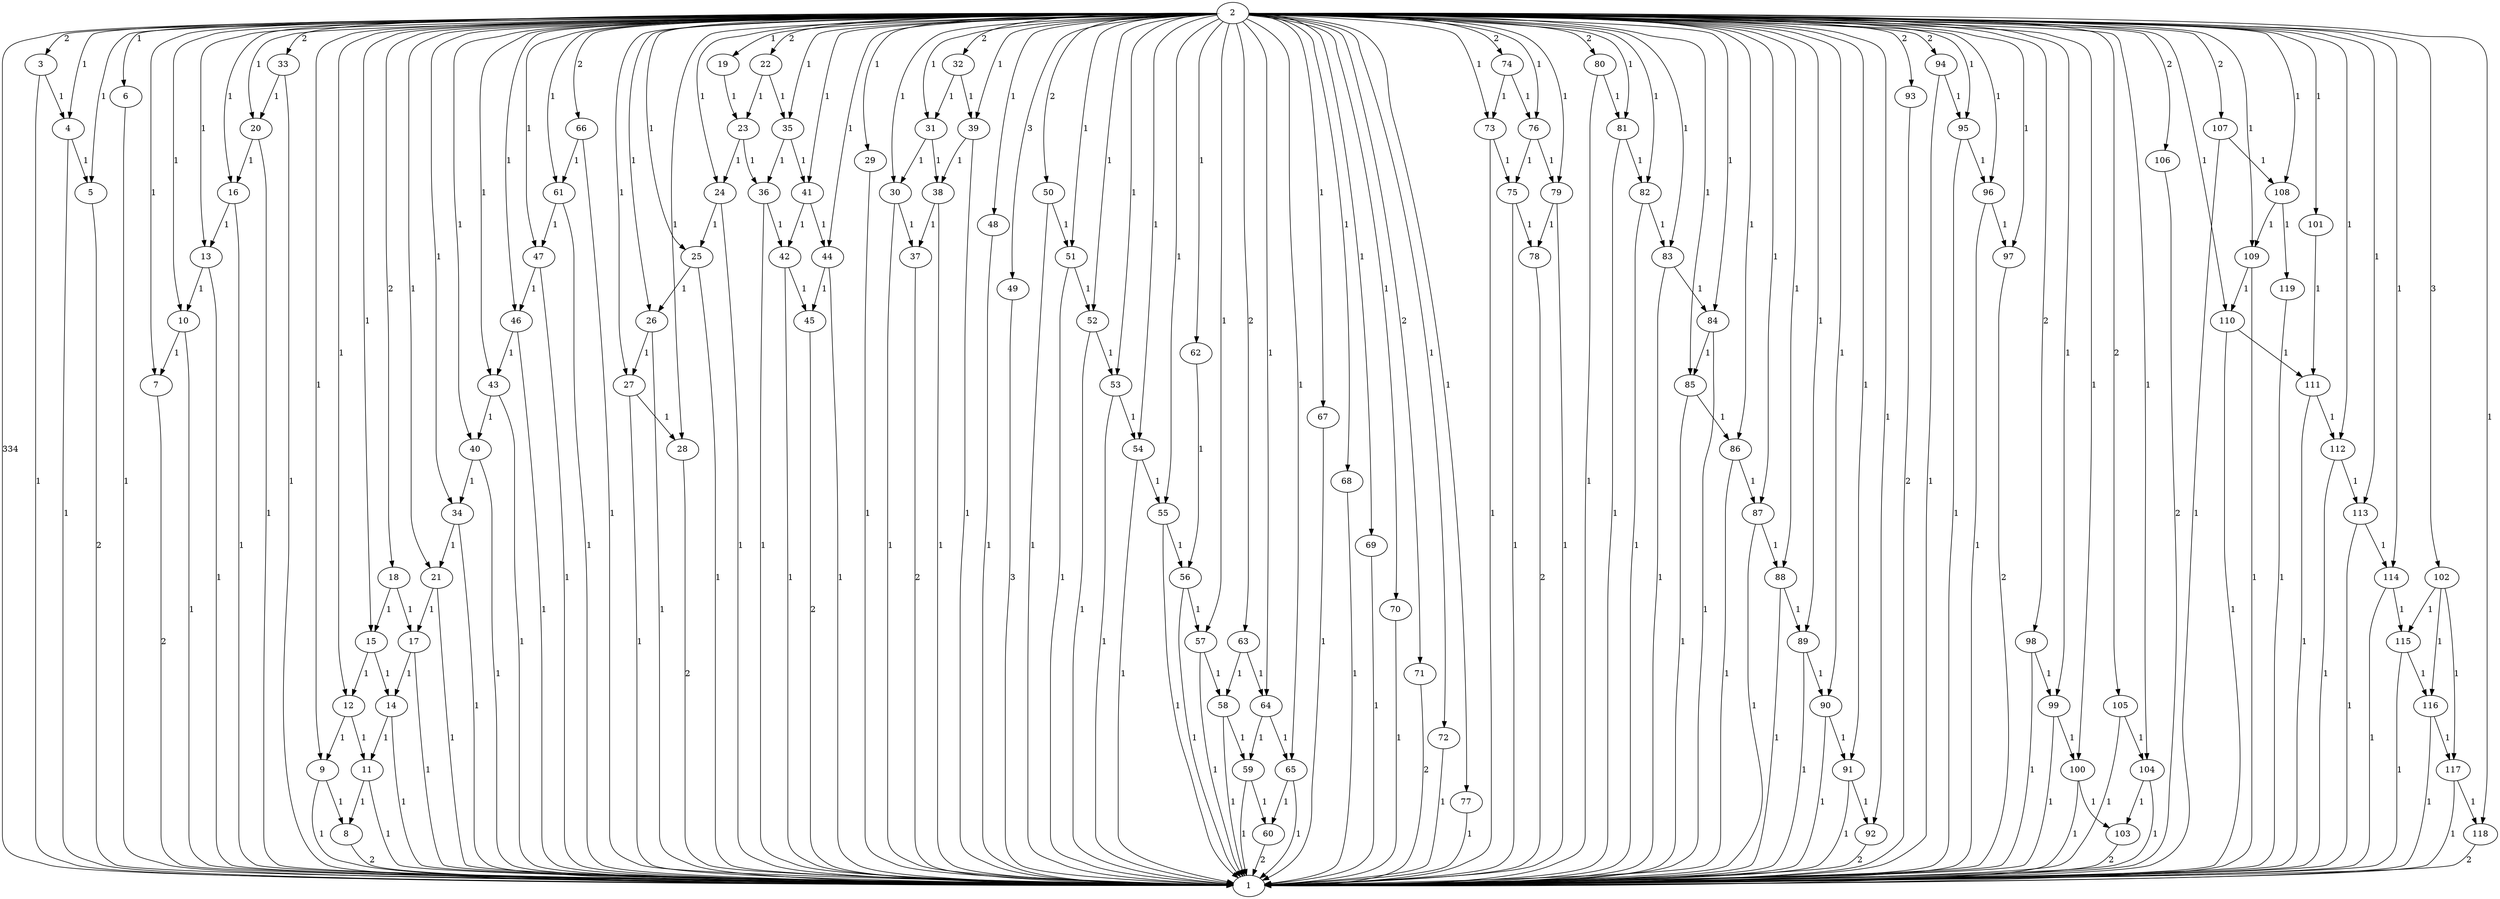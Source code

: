 digraph {
2 -> 1 [label=334];
2 -> 3 [label=2];
2 -> 4 [label=1];
2 -> 5 [label=1];
2 -> 6 [label=1];
2 -> 7 [label=1];
2 -> 9 [label=1];
2 -> 10 [label=1];
2 -> 12 [label=1];
2 -> 13 [label=1];
2 -> 15 [label=1];
2 -> 16 [label=1];
2 -> 18 [label=2];
2 -> 19 [label=1];
2 -> 20 [label=1];
2 -> 21 [label=1];
2 -> 22 [label=2];
2 -> 24 [label=1];
2 -> 25 [label=1];
2 -> 26 [label=1];
2 -> 27 [label=1];
2 -> 28 [label=1];
2 -> 29 [label=1];
2 -> 30 [label=1];
2 -> 31 [label=1];
2 -> 32 [label=2];
2 -> 33 [label=2];
2 -> 34 [label=1];
2 -> 35 [label=1];
2 -> 39 [label=1];
2 -> 40 [label=1];
2 -> 41 [label=1];
2 -> 43 [label=1];
2 -> 44 [label=1];
2 -> 46 [label=1];
2 -> 47 [label=1];
2 -> 48 [label=1];
2 -> 49 [label=3];
2 -> 50 [label=2];
2 -> 51 [label=1];
2 -> 52 [label=1];
2 -> 53 [label=1];
2 -> 54 [label=1];
2 -> 55 [label=1];
2 -> 57 [label=1];
2 -> 61 [label=1];
2 -> 62 [label=1];
2 -> 63 [label=2];
2 -> 64 [label=1];
2 -> 65 [label=1];
2 -> 66 [label=2];
2 -> 67 [label=1];
2 -> 68 [label=1];
2 -> 69 [label=1];
2 -> 70 [label=1];
2 -> 71 [label=2];
2 -> 72 [label=1];
2 -> 73 [label=1];
2 -> 74 [label=2];
2 -> 76 [label=1];
2 -> 77 [label=1];
2 -> 79 [label=1];
2 -> 80 [label=2];
2 -> 81 [label=1];
2 -> 82 [label=1];
2 -> 83 [label=1];
2 -> 84 [label=1];
2 -> 85 [label=1];
2 -> 86 [label=1];
2 -> 87 [label=1];
2 -> 88 [label=1];
2 -> 89 [label=1];
2 -> 90 [label=1];
2 -> 91 [label=1];
2 -> 92 [label=1];
2 -> 93 [label=2];
2 -> 94 [label=2];
2 -> 95 [label=1];
2 -> 96 [label=1];
2 -> 97 [label=1];
2 -> 98 [label=2];
2 -> 99 [label=1];
2 -> 100 [label=1];
2 -> 101 [label=1];
2 -> 102 [label=3];
2 -> 104 [label=1];
2 -> 105 [label=2];
2 -> 106 [label=2];
2 -> 107 [label=2];
2 -> 108 [label=1];
2 -> 109 [label=1];
2 -> 110 [label=1];
2 -> 112 [label=1];
2 -> 113 [label=1];
2 -> 114 [label=1];
2 -> 118 [label=1];
3 -> 1 [label=1];
3 -> 4 [label=1];
4 -> 1 [label=1];
4 -> 5 [label=1];
5 -> 1 [label=2];
6 -> 1 [label=1];
7 -> 1 [label=2];
8 -> 1 [label=2];
9 -> 1 [label=1];
9 -> 8 [label=1];
10 -> 1 [label=1];
10 -> 7 [label=1];
11 -> 1 [label=1];
11 -> 8 [label=1];
12 -> 9 [label=1];
12 -> 11 [label=1];
13 -> 1 [label=1];
13 -> 10 [label=1];
14 -> 1 [label=1];
14 -> 11 [label=1];
15 -> 12 [label=1];
15 -> 14 [label=1];
16 -> 1 [label=1];
16 -> 13 [label=1];
17 -> 1 [label=1];
17 -> 14 [label=1];
18 -> 15 [label=1];
18 -> 17 [label=1];
19 -> 23 [label=1];
20 -> 1 [label=1];
20 -> 16 [label=1];
21 -> 1 [label=1];
21 -> 17 [label=1];
22 -> 23 [label=1];
22 -> 35 [label=1];
23 -> 24 [label=1];
23 -> 36 [label=1];
24 -> 1 [label=1];
24 -> 25 [label=1];
25 -> 1 [label=1];
25 -> 26 [label=1];
26 -> 1 [label=1];
26 -> 27 [label=1];
27 -> 1 [label=1];
27 -> 28 [label=1];
28 -> 1 [label=2];
29 -> 1 [label=1];
30 -> 1 [label=1];
30 -> 37 [label=1];
31 -> 30 [label=1];
31 -> 38 [label=1];
32 -> 31 [label=1];
32 -> 39 [label=1];
33 -> 1 [label=1];
33 -> 20 [label=1];
34 -> 1 [label=1];
34 -> 21 [label=1];
35 -> 36 [label=1];
35 -> 41 [label=1];
36 -> 1 [label=1];
36 -> 42 [label=1];
37 -> 1 [label=2];
38 -> 1 [label=1];
38 -> 37 [label=1];
39 -> 1 [label=1];
39 -> 38 [label=1];
40 -> 1 [label=1];
40 -> 34 [label=1];
41 -> 42 [label=1];
41 -> 44 [label=1];
42 -> 1 [label=1];
42 -> 45 [label=1];
43 -> 1 [label=1];
43 -> 40 [label=1];
44 -> 1 [label=1];
44 -> 45 [label=1];
45 -> 1 [label=2];
46 -> 1 [label=1];
46 -> 43 [label=1];
47 -> 1 [label=1];
47 -> 46 [label=1];
48 -> 1 [label=1];
49 -> 1 [label=3];
50 -> 1 [label=1];
50 -> 51 [label=1];
51 -> 1 [label=1];
51 -> 52 [label=1];
52 -> 1 [label=1];
52 -> 53 [label=1];
53 -> 1 [label=1];
53 -> 54 [label=1];
54 -> 1 [label=1];
54 -> 55 [label=1];
55 -> 1 [label=1];
55 -> 56 [label=1];
56 -> 1 [label=1];
56 -> 57 [label=1];
57 -> 1 [label=1];
57 -> 58 [label=1];
58 -> 1 [label=1];
58 -> 59 [label=1];
59 -> 1 [label=1];
59 -> 60 [label=1];
60 -> 1 [label=2];
61 -> 1 [label=1];
61 -> 47 [label=1];
62 -> 56 [label=1];
63 -> 58 [label=1];
63 -> 64 [label=1];
64 -> 59 [label=1];
64 -> 65 [label=1];
65 -> 1 [label=1];
65 -> 60 [label=1];
66 -> 1 [label=1];
66 -> 61 [label=1];
67 -> 1 [label=1];
68 -> 1 [label=1];
69 -> 1 [label=1];
70 -> 1 [label=1];
71 -> 1 [label=2];
72 -> 1 [label=1];
73 -> 1 [label=1];
73 -> 75 [label=1];
74 -> 73 [label=1];
74 -> 76 [label=1];
75 -> 1 [label=1];
75 -> 78 [label=1];
76 -> 75 [label=1];
76 -> 79 [label=1];
77 -> 1 [label=1];
78 -> 1 [label=2];
79 -> 1 [label=1];
79 -> 78 [label=1];
80 -> 1 [label=1];
80 -> 81 [label=1];
81 -> 1 [label=1];
81 -> 82 [label=1];
82 -> 1 [label=1];
82 -> 83 [label=1];
83 -> 1 [label=1];
83 -> 84 [label=1];
84 -> 1 [label=1];
84 -> 85 [label=1];
85 -> 1 [label=1];
85 -> 86 [label=1];
86 -> 1 [label=1];
86 -> 87 [label=1];
87 -> 1 [label=1];
87 -> 88 [label=1];
88 -> 1 [label=1];
88 -> 89 [label=1];
89 -> 1 [label=1];
89 -> 90 [label=1];
90 -> 1 [label=1];
90 -> 91 [label=1];
91 -> 1 [label=1];
91 -> 92 [label=1];
92 -> 1 [label=2];
93 -> 1 [label=2];
94 -> 1 [label=1];
94 -> 95 [label=1];
95 -> 1 [label=1];
95 -> 96 [label=1];
96 -> 1 [label=1];
96 -> 97 [label=1];
97 -> 1 [label=2];
98 -> 1 [label=1];
98 -> 99 [label=1];
99 -> 1 [label=1];
99 -> 100 [label=1];
100 -> 1 [label=1];
100 -> 103 [label=1];
101 -> 111 [label=1];
102 -> 115 [label=1];
102 -> 116 [label=1];
102 -> 117 [label=1];
103 -> 1 [label=2];
104 -> 1 [label=1];
104 -> 103 [label=1];
105 -> 1 [label=1];
105 -> 104 [label=1];
106 -> 1 [label=2];
107 -> 1 [label=1];
107 -> 108 [label=1];
108 -> 109 [label=1];
108 -> 119 [label=1];
109 -> 1 [label=1];
109 -> 110 [label=1];
110 -> 1 [label=1];
110 -> 111 [label=1];
111 -> 1 [label=1];
111 -> 112 [label=1];
112 -> 1 [label=1];
112 -> 113 [label=1];
113 -> 1 [label=1];
113 -> 114 [label=1];
114 -> 1 [label=1];
114 -> 115 [label=1];
115 -> 1 [label=1];
115 -> 116 [label=1];
116 -> 1 [label=1];
116 -> 117 [label=1];
117 -> 1 [label=1];
117 -> 118 [label=1];
118 -> 1 [label=2];
119 -> 1 [label=1];
}